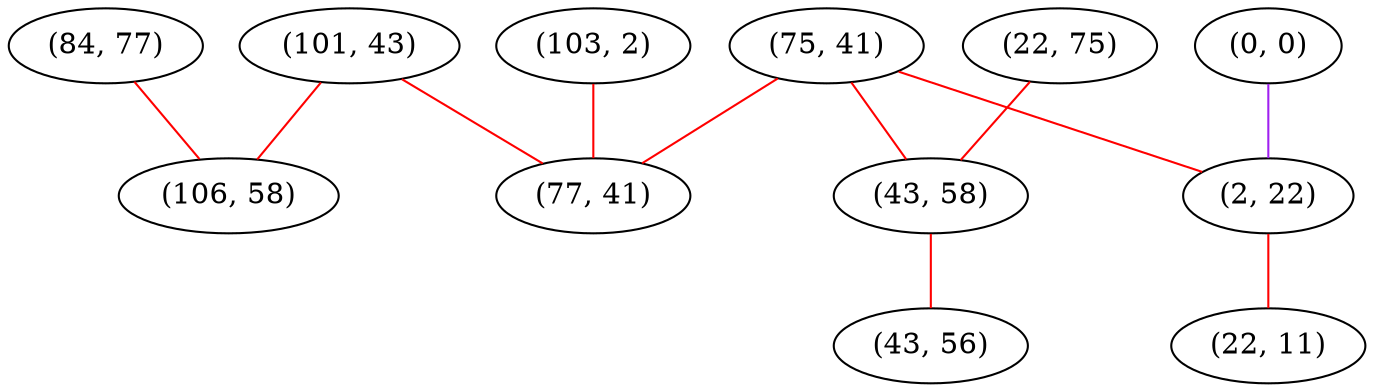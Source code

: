 graph "" {
"(84, 77)";
"(0, 0)";
"(101, 43)";
"(75, 41)";
"(22, 75)";
"(43, 58)";
"(2, 22)";
"(103, 2)";
"(106, 58)";
"(22, 11)";
"(77, 41)";
"(43, 56)";
"(84, 77)" -- "(106, 58)"  [color=red, key=0, weight=1];
"(0, 0)" -- "(2, 22)"  [color=purple, key=0, weight=4];
"(101, 43)" -- "(77, 41)"  [color=red, key=0, weight=1];
"(101, 43)" -- "(106, 58)"  [color=red, key=0, weight=1];
"(75, 41)" -- "(77, 41)"  [color=red, key=0, weight=1];
"(75, 41)" -- "(43, 58)"  [color=red, key=0, weight=1];
"(75, 41)" -- "(2, 22)"  [color=red, key=0, weight=1];
"(22, 75)" -- "(43, 58)"  [color=red, key=0, weight=1];
"(43, 58)" -- "(43, 56)"  [color=red, key=0, weight=1];
"(2, 22)" -- "(22, 11)"  [color=red, key=0, weight=1];
"(103, 2)" -- "(77, 41)"  [color=red, key=0, weight=1];
}
